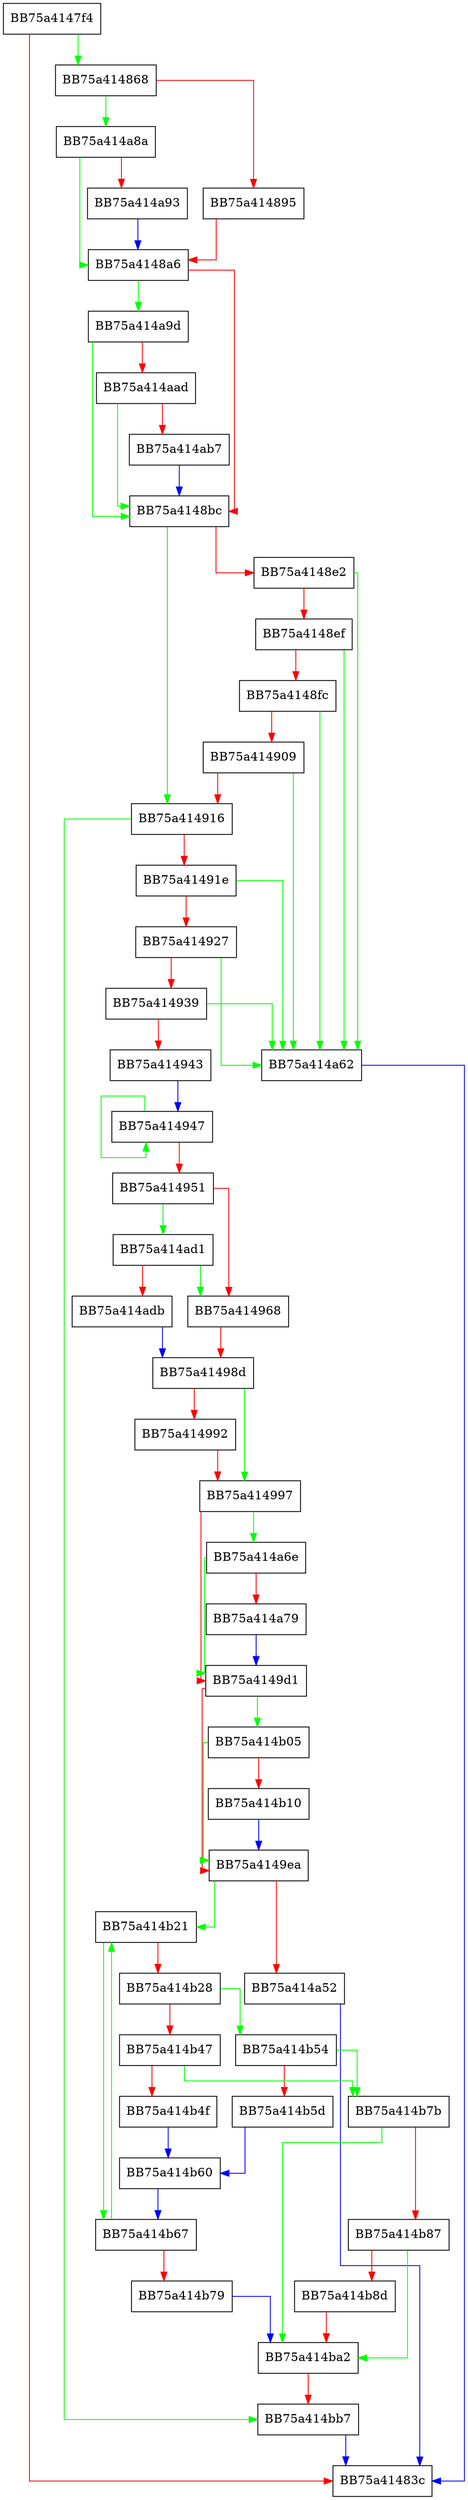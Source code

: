 digraph InitializeSystemFileCache {
  node [shape="box"];
  graph [splines=ortho];
  BB75a4147f4 -> BB75a414868 [color="green"];
  BB75a4147f4 -> BB75a41483c [color="red"];
  BB75a414868 -> BB75a414a8a [color="green"];
  BB75a414868 -> BB75a414895 [color="red"];
  BB75a414895 -> BB75a4148a6 [color="red"];
  BB75a4148a6 -> BB75a414a9d [color="green"];
  BB75a4148a6 -> BB75a4148bc [color="red"];
  BB75a4148bc -> BB75a414916 [color="green"];
  BB75a4148bc -> BB75a4148e2 [color="red"];
  BB75a4148e2 -> BB75a414a62 [color="green"];
  BB75a4148e2 -> BB75a4148ef [color="red"];
  BB75a4148ef -> BB75a414a62 [color="green"];
  BB75a4148ef -> BB75a4148fc [color="red"];
  BB75a4148fc -> BB75a414a62 [color="green"];
  BB75a4148fc -> BB75a414909 [color="red"];
  BB75a414909 -> BB75a414a62 [color="green"];
  BB75a414909 -> BB75a414916 [color="red"];
  BB75a414916 -> BB75a414bb7 [color="green"];
  BB75a414916 -> BB75a41491e [color="red"];
  BB75a41491e -> BB75a414a62 [color="green"];
  BB75a41491e -> BB75a414927 [color="red"];
  BB75a414927 -> BB75a414a62 [color="green"];
  BB75a414927 -> BB75a414939 [color="red"];
  BB75a414939 -> BB75a414a62 [color="green"];
  BB75a414939 -> BB75a414943 [color="red"];
  BB75a414943 -> BB75a414947 [color="blue"];
  BB75a414947 -> BB75a414947 [color="green"];
  BB75a414947 -> BB75a414951 [color="red"];
  BB75a414951 -> BB75a414ad1 [color="green"];
  BB75a414951 -> BB75a414968 [color="red"];
  BB75a414968 -> BB75a41498d [color="red"];
  BB75a41498d -> BB75a414997 [color="green"];
  BB75a41498d -> BB75a414992 [color="red"];
  BB75a414992 -> BB75a414997 [color="red"];
  BB75a414997 -> BB75a414a6e [color="green"];
  BB75a414997 -> BB75a4149d1 [color="red"];
  BB75a4149d1 -> BB75a414b05 [color="green"];
  BB75a4149d1 -> BB75a4149ea [color="red"];
  BB75a4149ea -> BB75a414b21 [color="green"];
  BB75a4149ea -> BB75a414a52 [color="red"];
  BB75a414a52 -> BB75a41483c [color="blue"];
  BB75a414a62 -> BB75a41483c [color="blue"];
  BB75a414a6e -> BB75a4149d1 [color="green"];
  BB75a414a6e -> BB75a414a79 [color="red"];
  BB75a414a79 -> BB75a4149d1 [color="blue"];
  BB75a414a8a -> BB75a4148a6 [color="green"];
  BB75a414a8a -> BB75a414a93 [color="red"];
  BB75a414a93 -> BB75a4148a6 [color="blue"];
  BB75a414a9d -> BB75a4148bc [color="green"];
  BB75a414a9d -> BB75a414aad [color="red"];
  BB75a414aad -> BB75a4148bc [color="green"];
  BB75a414aad -> BB75a414ab7 [color="red"];
  BB75a414ab7 -> BB75a4148bc [color="blue"];
  BB75a414ad1 -> BB75a414968 [color="green"];
  BB75a414ad1 -> BB75a414adb [color="red"];
  BB75a414adb -> BB75a41498d [color="blue"];
  BB75a414b05 -> BB75a4149ea [color="green"];
  BB75a414b05 -> BB75a414b10 [color="red"];
  BB75a414b10 -> BB75a4149ea [color="blue"];
  BB75a414b21 -> BB75a414b67 [color="green"];
  BB75a414b21 -> BB75a414b28 [color="red"];
  BB75a414b28 -> BB75a414b54 [color="green"];
  BB75a414b28 -> BB75a414b47 [color="red"];
  BB75a414b47 -> BB75a414b7b [color="green"];
  BB75a414b47 -> BB75a414b4f [color="red"];
  BB75a414b4f -> BB75a414b60 [color="blue"];
  BB75a414b54 -> BB75a414b7b [color="green"];
  BB75a414b54 -> BB75a414b5d [color="red"];
  BB75a414b5d -> BB75a414b60 [color="blue"];
  BB75a414b60 -> BB75a414b67 [color="blue"];
  BB75a414b67 -> BB75a414b21 [color="green"];
  BB75a414b67 -> BB75a414b79 [color="red"];
  BB75a414b79 -> BB75a414ba2 [color="blue"];
  BB75a414b7b -> BB75a414ba2 [color="green"];
  BB75a414b7b -> BB75a414b87 [color="red"];
  BB75a414b87 -> BB75a414ba2 [color="green"];
  BB75a414b87 -> BB75a414b8d [color="red"];
  BB75a414b8d -> BB75a414ba2 [color="red"];
  BB75a414ba2 -> BB75a414bb7 [color="red"];
  BB75a414bb7 -> BB75a41483c [color="blue"];
}